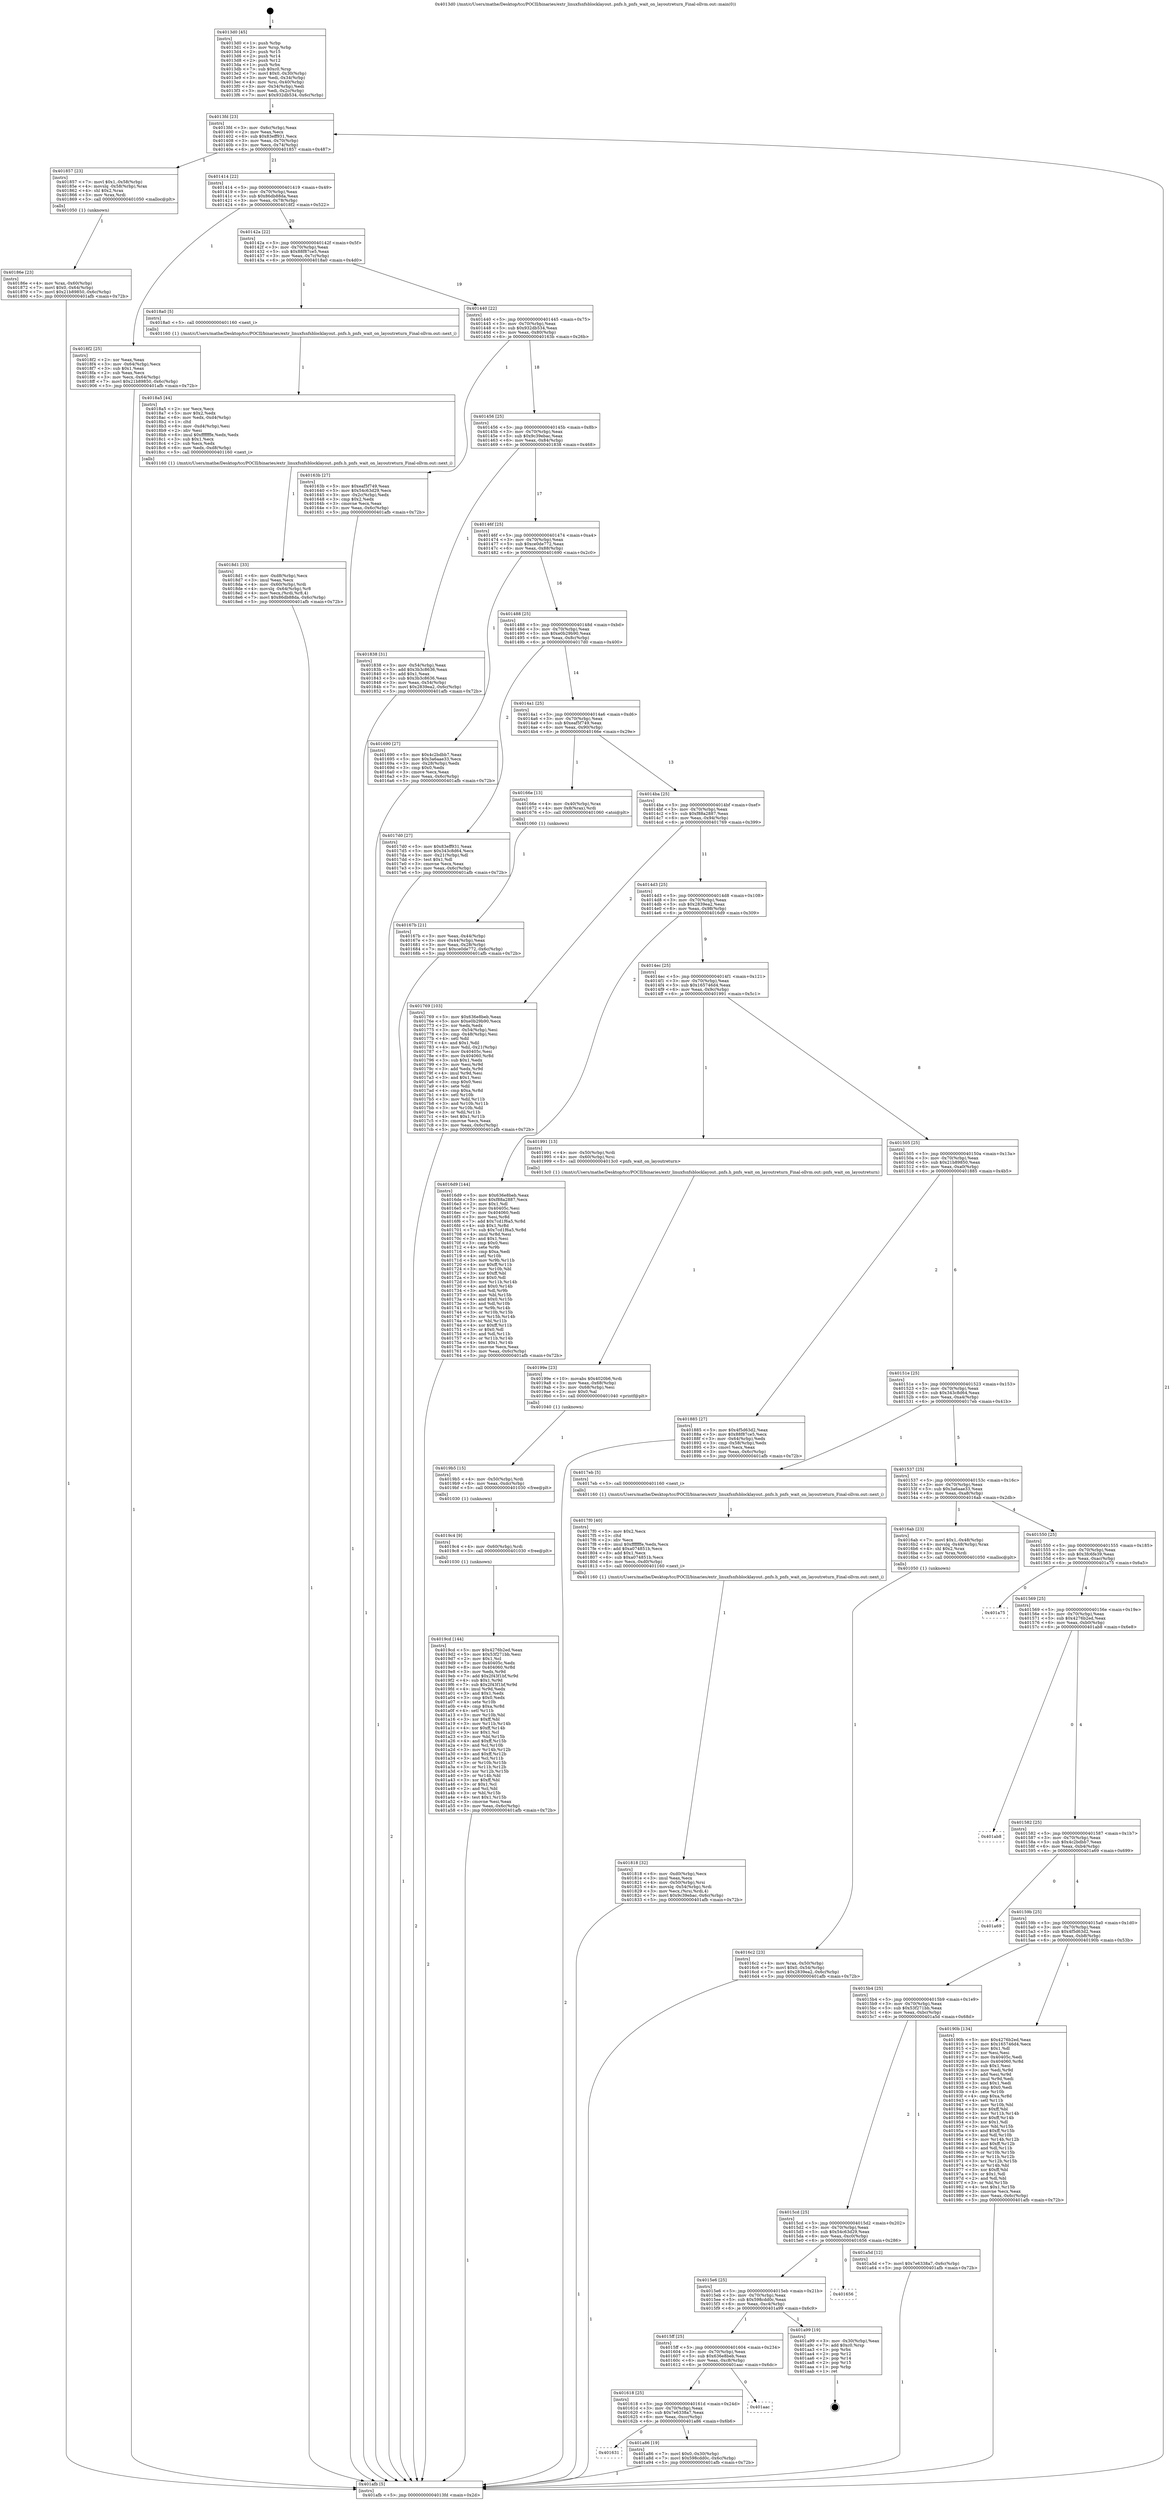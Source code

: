 digraph "0x4013d0" {
  label = "0x4013d0 (/mnt/c/Users/mathe/Desktop/tcc/POCII/binaries/extr_linuxfsnfsblocklayout..pnfs.h_pnfs_wait_on_layoutreturn_Final-ollvm.out::main(0))"
  labelloc = "t"
  node[shape=record]

  Entry [label="",width=0.3,height=0.3,shape=circle,fillcolor=black,style=filled]
  "0x4013fd" [label="{
     0x4013fd [23]\l
     | [instrs]\l
     &nbsp;&nbsp;0x4013fd \<+3\>: mov -0x6c(%rbp),%eax\l
     &nbsp;&nbsp;0x401400 \<+2\>: mov %eax,%ecx\l
     &nbsp;&nbsp;0x401402 \<+6\>: sub $0x83eff931,%ecx\l
     &nbsp;&nbsp;0x401408 \<+3\>: mov %eax,-0x70(%rbp)\l
     &nbsp;&nbsp;0x40140b \<+3\>: mov %ecx,-0x74(%rbp)\l
     &nbsp;&nbsp;0x40140e \<+6\>: je 0000000000401857 \<main+0x487\>\l
  }"]
  "0x401857" [label="{
     0x401857 [23]\l
     | [instrs]\l
     &nbsp;&nbsp;0x401857 \<+7\>: movl $0x1,-0x58(%rbp)\l
     &nbsp;&nbsp;0x40185e \<+4\>: movslq -0x58(%rbp),%rax\l
     &nbsp;&nbsp;0x401862 \<+4\>: shl $0x2,%rax\l
     &nbsp;&nbsp;0x401866 \<+3\>: mov %rax,%rdi\l
     &nbsp;&nbsp;0x401869 \<+5\>: call 0000000000401050 \<malloc@plt\>\l
     | [calls]\l
     &nbsp;&nbsp;0x401050 \{1\} (unknown)\l
  }"]
  "0x401414" [label="{
     0x401414 [22]\l
     | [instrs]\l
     &nbsp;&nbsp;0x401414 \<+5\>: jmp 0000000000401419 \<main+0x49\>\l
     &nbsp;&nbsp;0x401419 \<+3\>: mov -0x70(%rbp),%eax\l
     &nbsp;&nbsp;0x40141c \<+5\>: sub $0x86db88da,%eax\l
     &nbsp;&nbsp;0x401421 \<+3\>: mov %eax,-0x78(%rbp)\l
     &nbsp;&nbsp;0x401424 \<+6\>: je 00000000004018f2 \<main+0x522\>\l
  }"]
  Exit [label="",width=0.3,height=0.3,shape=circle,fillcolor=black,style=filled,peripheries=2]
  "0x4018f2" [label="{
     0x4018f2 [25]\l
     | [instrs]\l
     &nbsp;&nbsp;0x4018f2 \<+2\>: xor %eax,%eax\l
     &nbsp;&nbsp;0x4018f4 \<+3\>: mov -0x64(%rbp),%ecx\l
     &nbsp;&nbsp;0x4018f7 \<+3\>: sub $0x1,%eax\l
     &nbsp;&nbsp;0x4018fa \<+2\>: sub %eax,%ecx\l
     &nbsp;&nbsp;0x4018fc \<+3\>: mov %ecx,-0x64(%rbp)\l
     &nbsp;&nbsp;0x4018ff \<+7\>: movl $0x21b89850,-0x6c(%rbp)\l
     &nbsp;&nbsp;0x401906 \<+5\>: jmp 0000000000401afb \<main+0x72b\>\l
  }"]
  "0x40142a" [label="{
     0x40142a [22]\l
     | [instrs]\l
     &nbsp;&nbsp;0x40142a \<+5\>: jmp 000000000040142f \<main+0x5f\>\l
     &nbsp;&nbsp;0x40142f \<+3\>: mov -0x70(%rbp),%eax\l
     &nbsp;&nbsp;0x401432 \<+5\>: sub $0x88f87ce5,%eax\l
     &nbsp;&nbsp;0x401437 \<+3\>: mov %eax,-0x7c(%rbp)\l
     &nbsp;&nbsp;0x40143a \<+6\>: je 00000000004018a0 \<main+0x4d0\>\l
  }"]
  "0x401631" [label="{
     0x401631\l
  }", style=dashed]
  "0x4018a0" [label="{
     0x4018a0 [5]\l
     | [instrs]\l
     &nbsp;&nbsp;0x4018a0 \<+5\>: call 0000000000401160 \<next_i\>\l
     | [calls]\l
     &nbsp;&nbsp;0x401160 \{1\} (/mnt/c/Users/mathe/Desktop/tcc/POCII/binaries/extr_linuxfsnfsblocklayout..pnfs.h_pnfs_wait_on_layoutreturn_Final-ollvm.out::next_i)\l
  }"]
  "0x401440" [label="{
     0x401440 [22]\l
     | [instrs]\l
     &nbsp;&nbsp;0x401440 \<+5\>: jmp 0000000000401445 \<main+0x75\>\l
     &nbsp;&nbsp;0x401445 \<+3\>: mov -0x70(%rbp),%eax\l
     &nbsp;&nbsp;0x401448 \<+5\>: sub $0x932db534,%eax\l
     &nbsp;&nbsp;0x40144d \<+3\>: mov %eax,-0x80(%rbp)\l
     &nbsp;&nbsp;0x401450 \<+6\>: je 000000000040163b \<main+0x26b\>\l
  }"]
  "0x401a86" [label="{
     0x401a86 [19]\l
     | [instrs]\l
     &nbsp;&nbsp;0x401a86 \<+7\>: movl $0x0,-0x30(%rbp)\l
     &nbsp;&nbsp;0x401a8d \<+7\>: movl $0x598cdd0c,-0x6c(%rbp)\l
     &nbsp;&nbsp;0x401a94 \<+5\>: jmp 0000000000401afb \<main+0x72b\>\l
  }"]
  "0x40163b" [label="{
     0x40163b [27]\l
     | [instrs]\l
     &nbsp;&nbsp;0x40163b \<+5\>: mov $0xeaf5f749,%eax\l
     &nbsp;&nbsp;0x401640 \<+5\>: mov $0x54c63d29,%ecx\l
     &nbsp;&nbsp;0x401645 \<+3\>: mov -0x2c(%rbp),%edx\l
     &nbsp;&nbsp;0x401648 \<+3\>: cmp $0x2,%edx\l
     &nbsp;&nbsp;0x40164b \<+3\>: cmovne %ecx,%eax\l
     &nbsp;&nbsp;0x40164e \<+3\>: mov %eax,-0x6c(%rbp)\l
     &nbsp;&nbsp;0x401651 \<+5\>: jmp 0000000000401afb \<main+0x72b\>\l
  }"]
  "0x401456" [label="{
     0x401456 [25]\l
     | [instrs]\l
     &nbsp;&nbsp;0x401456 \<+5\>: jmp 000000000040145b \<main+0x8b\>\l
     &nbsp;&nbsp;0x40145b \<+3\>: mov -0x70(%rbp),%eax\l
     &nbsp;&nbsp;0x40145e \<+5\>: sub $0x9c39ebac,%eax\l
     &nbsp;&nbsp;0x401463 \<+6\>: mov %eax,-0x84(%rbp)\l
     &nbsp;&nbsp;0x401469 \<+6\>: je 0000000000401838 \<main+0x468\>\l
  }"]
  "0x401afb" [label="{
     0x401afb [5]\l
     | [instrs]\l
     &nbsp;&nbsp;0x401afb \<+5\>: jmp 00000000004013fd \<main+0x2d\>\l
  }"]
  "0x4013d0" [label="{
     0x4013d0 [45]\l
     | [instrs]\l
     &nbsp;&nbsp;0x4013d0 \<+1\>: push %rbp\l
     &nbsp;&nbsp;0x4013d1 \<+3\>: mov %rsp,%rbp\l
     &nbsp;&nbsp;0x4013d4 \<+2\>: push %r15\l
     &nbsp;&nbsp;0x4013d6 \<+2\>: push %r14\l
     &nbsp;&nbsp;0x4013d8 \<+2\>: push %r12\l
     &nbsp;&nbsp;0x4013da \<+1\>: push %rbx\l
     &nbsp;&nbsp;0x4013db \<+7\>: sub $0xc0,%rsp\l
     &nbsp;&nbsp;0x4013e2 \<+7\>: movl $0x0,-0x30(%rbp)\l
     &nbsp;&nbsp;0x4013e9 \<+3\>: mov %edi,-0x34(%rbp)\l
     &nbsp;&nbsp;0x4013ec \<+4\>: mov %rsi,-0x40(%rbp)\l
     &nbsp;&nbsp;0x4013f0 \<+3\>: mov -0x34(%rbp),%edi\l
     &nbsp;&nbsp;0x4013f3 \<+3\>: mov %edi,-0x2c(%rbp)\l
     &nbsp;&nbsp;0x4013f6 \<+7\>: movl $0x932db534,-0x6c(%rbp)\l
  }"]
  "0x401618" [label="{
     0x401618 [25]\l
     | [instrs]\l
     &nbsp;&nbsp;0x401618 \<+5\>: jmp 000000000040161d \<main+0x24d\>\l
     &nbsp;&nbsp;0x40161d \<+3\>: mov -0x70(%rbp),%eax\l
     &nbsp;&nbsp;0x401620 \<+5\>: sub $0x7e6338a7,%eax\l
     &nbsp;&nbsp;0x401625 \<+6\>: mov %eax,-0xcc(%rbp)\l
     &nbsp;&nbsp;0x40162b \<+6\>: je 0000000000401a86 \<main+0x6b6\>\l
  }"]
  "0x401838" [label="{
     0x401838 [31]\l
     | [instrs]\l
     &nbsp;&nbsp;0x401838 \<+3\>: mov -0x54(%rbp),%eax\l
     &nbsp;&nbsp;0x40183b \<+5\>: add $0x3b3c8636,%eax\l
     &nbsp;&nbsp;0x401840 \<+3\>: add $0x1,%eax\l
     &nbsp;&nbsp;0x401843 \<+5\>: sub $0x3b3c8636,%eax\l
     &nbsp;&nbsp;0x401848 \<+3\>: mov %eax,-0x54(%rbp)\l
     &nbsp;&nbsp;0x40184b \<+7\>: movl $0x2839ea2,-0x6c(%rbp)\l
     &nbsp;&nbsp;0x401852 \<+5\>: jmp 0000000000401afb \<main+0x72b\>\l
  }"]
  "0x40146f" [label="{
     0x40146f [25]\l
     | [instrs]\l
     &nbsp;&nbsp;0x40146f \<+5\>: jmp 0000000000401474 \<main+0xa4\>\l
     &nbsp;&nbsp;0x401474 \<+3\>: mov -0x70(%rbp),%eax\l
     &nbsp;&nbsp;0x401477 \<+5\>: sub $0xce0de772,%eax\l
     &nbsp;&nbsp;0x40147c \<+6\>: mov %eax,-0x88(%rbp)\l
     &nbsp;&nbsp;0x401482 \<+6\>: je 0000000000401690 \<main+0x2c0\>\l
  }"]
  "0x401aac" [label="{
     0x401aac\l
  }", style=dashed]
  "0x401690" [label="{
     0x401690 [27]\l
     | [instrs]\l
     &nbsp;&nbsp;0x401690 \<+5\>: mov $0x4c2bdbb7,%eax\l
     &nbsp;&nbsp;0x401695 \<+5\>: mov $0x3a6aae33,%ecx\l
     &nbsp;&nbsp;0x40169a \<+3\>: mov -0x28(%rbp),%edx\l
     &nbsp;&nbsp;0x40169d \<+3\>: cmp $0x0,%edx\l
     &nbsp;&nbsp;0x4016a0 \<+3\>: cmove %ecx,%eax\l
     &nbsp;&nbsp;0x4016a3 \<+3\>: mov %eax,-0x6c(%rbp)\l
     &nbsp;&nbsp;0x4016a6 \<+5\>: jmp 0000000000401afb \<main+0x72b\>\l
  }"]
  "0x401488" [label="{
     0x401488 [25]\l
     | [instrs]\l
     &nbsp;&nbsp;0x401488 \<+5\>: jmp 000000000040148d \<main+0xbd\>\l
     &nbsp;&nbsp;0x40148d \<+3\>: mov -0x70(%rbp),%eax\l
     &nbsp;&nbsp;0x401490 \<+5\>: sub $0xe0b29b90,%eax\l
     &nbsp;&nbsp;0x401495 \<+6\>: mov %eax,-0x8c(%rbp)\l
     &nbsp;&nbsp;0x40149b \<+6\>: je 00000000004017d0 \<main+0x400\>\l
  }"]
  "0x4015ff" [label="{
     0x4015ff [25]\l
     | [instrs]\l
     &nbsp;&nbsp;0x4015ff \<+5\>: jmp 0000000000401604 \<main+0x234\>\l
     &nbsp;&nbsp;0x401604 \<+3\>: mov -0x70(%rbp),%eax\l
     &nbsp;&nbsp;0x401607 \<+5\>: sub $0x636e8beb,%eax\l
     &nbsp;&nbsp;0x40160c \<+6\>: mov %eax,-0xc8(%rbp)\l
     &nbsp;&nbsp;0x401612 \<+6\>: je 0000000000401aac \<main+0x6dc\>\l
  }"]
  "0x4017d0" [label="{
     0x4017d0 [27]\l
     | [instrs]\l
     &nbsp;&nbsp;0x4017d0 \<+5\>: mov $0x83eff931,%eax\l
     &nbsp;&nbsp;0x4017d5 \<+5\>: mov $0x343c8d64,%ecx\l
     &nbsp;&nbsp;0x4017da \<+3\>: mov -0x21(%rbp),%dl\l
     &nbsp;&nbsp;0x4017dd \<+3\>: test $0x1,%dl\l
     &nbsp;&nbsp;0x4017e0 \<+3\>: cmovne %ecx,%eax\l
     &nbsp;&nbsp;0x4017e3 \<+3\>: mov %eax,-0x6c(%rbp)\l
     &nbsp;&nbsp;0x4017e6 \<+5\>: jmp 0000000000401afb \<main+0x72b\>\l
  }"]
  "0x4014a1" [label="{
     0x4014a1 [25]\l
     | [instrs]\l
     &nbsp;&nbsp;0x4014a1 \<+5\>: jmp 00000000004014a6 \<main+0xd6\>\l
     &nbsp;&nbsp;0x4014a6 \<+3\>: mov -0x70(%rbp),%eax\l
     &nbsp;&nbsp;0x4014a9 \<+5\>: sub $0xeaf5f749,%eax\l
     &nbsp;&nbsp;0x4014ae \<+6\>: mov %eax,-0x90(%rbp)\l
     &nbsp;&nbsp;0x4014b4 \<+6\>: je 000000000040166e \<main+0x29e\>\l
  }"]
  "0x401a99" [label="{
     0x401a99 [19]\l
     | [instrs]\l
     &nbsp;&nbsp;0x401a99 \<+3\>: mov -0x30(%rbp),%eax\l
     &nbsp;&nbsp;0x401a9c \<+7\>: add $0xc0,%rsp\l
     &nbsp;&nbsp;0x401aa3 \<+1\>: pop %rbx\l
     &nbsp;&nbsp;0x401aa4 \<+2\>: pop %r12\l
     &nbsp;&nbsp;0x401aa6 \<+2\>: pop %r14\l
     &nbsp;&nbsp;0x401aa8 \<+2\>: pop %r15\l
     &nbsp;&nbsp;0x401aaa \<+1\>: pop %rbp\l
     &nbsp;&nbsp;0x401aab \<+1\>: ret\l
  }"]
  "0x40166e" [label="{
     0x40166e [13]\l
     | [instrs]\l
     &nbsp;&nbsp;0x40166e \<+4\>: mov -0x40(%rbp),%rax\l
     &nbsp;&nbsp;0x401672 \<+4\>: mov 0x8(%rax),%rdi\l
     &nbsp;&nbsp;0x401676 \<+5\>: call 0000000000401060 \<atoi@plt\>\l
     | [calls]\l
     &nbsp;&nbsp;0x401060 \{1\} (unknown)\l
  }"]
  "0x4014ba" [label="{
     0x4014ba [25]\l
     | [instrs]\l
     &nbsp;&nbsp;0x4014ba \<+5\>: jmp 00000000004014bf \<main+0xef\>\l
     &nbsp;&nbsp;0x4014bf \<+3\>: mov -0x70(%rbp),%eax\l
     &nbsp;&nbsp;0x4014c2 \<+5\>: sub $0xf88a2887,%eax\l
     &nbsp;&nbsp;0x4014c7 \<+6\>: mov %eax,-0x94(%rbp)\l
     &nbsp;&nbsp;0x4014cd \<+6\>: je 0000000000401769 \<main+0x399\>\l
  }"]
  "0x40167b" [label="{
     0x40167b [21]\l
     | [instrs]\l
     &nbsp;&nbsp;0x40167b \<+3\>: mov %eax,-0x44(%rbp)\l
     &nbsp;&nbsp;0x40167e \<+3\>: mov -0x44(%rbp),%eax\l
     &nbsp;&nbsp;0x401681 \<+3\>: mov %eax,-0x28(%rbp)\l
     &nbsp;&nbsp;0x401684 \<+7\>: movl $0xce0de772,-0x6c(%rbp)\l
     &nbsp;&nbsp;0x40168b \<+5\>: jmp 0000000000401afb \<main+0x72b\>\l
  }"]
  "0x4015e6" [label="{
     0x4015e6 [25]\l
     | [instrs]\l
     &nbsp;&nbsp;0x4015e6 \<+5\>: jmp 00000000004015eb \<main+0x21b\>\l
     &nbsp;&nbsp;0x4015eb \<+3\>: mov -0x70(%rbp),%eax\l
     &nbsp;&nbsp;0x4015ee \<+5\>: sub $0x598cdd0c,%eax\l
     &nbsp;&nbsp;0x4015f3 \<+6\>: mov %eax,-0xc4(%rbp)\l
     &nbsp;&nbsp;0x4015f9 \<+6\>: je 0000000000401a99 \<main+0x6c9\>\l
  }"]
  "0x401769" [label="{
     0x401769 [103]\l
     | [instrs]\l
     &nbsp;&nbsp;0x401769 \<+5\>: mov $0x636e8beb,%eax\l
     &nbsp;&nbsp;0x40176e \<+5\>: mov $0xe0b29b90,%ecx\l
     &nbsp;&nbsp;0x401773 \<+2\>: xor %edx,%edx\l
     &nbsp;&nbsp;0x401775 \<+3\>: mov -0x54(%rbp),%esi\l
     &nbsp;&nbsp;0x401778 \<+3\>: cmp -0x48(%rbp),%esi\l
     &nbsp;&nbsp;0x40177b \<+4\>: setl %dil\l
     &nbsp;&nbsp;0x40177f \<+4\>: and $0x1,%dil\l
     &nbsp;&nbsp;0x401783 \<+4\>: mov %dil,-0x21(%rbp)\l
     &nbsp;&nbsp;0x401787 \<+7\>: mov 0x40405c,%esi\l
     &nbsp;&nbsp;0x40178e \<+8\>: mov 0x404060,%r8d\l
     &nbsp;&nbsp;0x401796 \<+3\>: sub $0x1,%edx\l
     &nbsp;&nbsp;0x401799 \<+3\>: mov %esi,%r9d\l
     &nbsp;&nbsp;0x40179c \<+3\>: add %edx,%r9d\l
     &nbsp;&nbsp;0x40179f \<+4\>: imul %r9d,%esi\l
     &nbsp;&nbsp;0x4017a3 \<+3\>: and $0x1,%esi\l
     &nbsp;&nbsp;0x4017a6 \<+3\>: cmp $0x0,%esi\l
     &nbsp;&nbsp;0x4017a9 \<+4\>: sete %dil\l
     &nbsp;&nbsp;0x4017ad \<+4\>: cmp $0xa,%r8d\l
     &nbsp;&nbsp;0x4017b1 \<+4\>: setl %r10b\l
     &nbsp;&nbsp;0x4017b5 \<+3\>: mov %dil,%r11b\l
     &nbsp;&nbsp;0x4017b8 \<+3\>: and %r10b,%r11b\l
     &nbsp;&nbsp;0x4017bb \<+3\>: xor %r10b,%dil\l
     &nbsp;&nbsp;0x4017be \<+3\>: or %dil,%r11b\l
     &nbsp;&nbsp;0x4017c1 \<+4\>: test $0x1,%r11b\l
     &nbsp;&nbsp;0x4017c5 \<+3\>: cmovne %ecx,%eax\l
     &nbsp;&nbsp;0x4017c8 \<+3\>: mov %eax,-0x6c(%rbp)\l
     &nbsp;&nbsp;0x4017cb \<+5\>: jmp 0000000000401afb \<main+0x72b\>\l
  }"]
  "0x4014d3" [label="{
     0x4014d3 [25]\l
     | [instrs]\l
     &nbsp;&nbsp;0x4014d3 \<+5\>: jmp 00000000004014d8 \<main+0x108\>\l
     &nbsp;&nbsp;0x4014d8 \<+3\>: mov -0x70(%rbp),%eax\l
     &nbsp;&nbsp;0x4014db \<+5\>: sub $0x2839ea2,%eax\l
     &nbsp;&nbsp;0x4014e0 \<+6\>: mov %eax,-0x98(%rbp)\l
     &nbsp;&nbsp;0x4014e6 \<+6\>: je 00000000004016d9 \<main+0x309\>\l
  }"]
  "0x401656" [label="{
     0x401656\l
  }", style=dashed]
  "0x4016d9" [label="{
     0x4016d9 [144]\l
     | [instrs]\l
     &nbsp;&nbsp;0x4016d9 \<+5\>: mov $0x636e8beb,%eax\l
     &nbsp;&nbsp;0x4016de \<+5\>: mov $0xf88a2887,%ecx\l
     &nbsp;&nbsp;0x4016e3 \<+2\>: mov $0x1,%dl\l
     &nbsp;&nbsp;0x4016e5 \<+7\>: mov 0x40405c,%esi\l
     &nbsp;&nbsp;0x4016ec \<+7\>: mov 0x404060,%edi\l
     &nbsp;&nbsp;0x4016f3 \<+3\>: mov %esi,%r8d\l
     &nbsp;&nbsp;0x4016f6 \<+7\>: add $0x7cd1f6a5,%r8d\l
     &nbsp;&nbsp;0x4016fd \<+4\>: sub $0x1,%r8d\l
     &nbsp;&nbsp;0x401701 \<+7\>: sub $0x7cd1f6a5,%r8d\l
     &nbsp;&nbsp;0x401708 \<+4\>: imul %r8d,%esi\l
     &nbsp;&nbsp;0x40170c \<+3\>: and $0x1,%esi\l
     &nbsp;&nbsp;0x40170f \<+3\>: cmp $0x0,%esi\l
     &nbsp;&nbsp;0x401712 \<+4\>: sete %r9b\l
     &nbsp;&nbsp;0x401716 \<+3\>: cmp $0xa,%edi\l
     &nbsp;&nbsp;0x401719 \<+4\>: setl %r10b\l
     &nbsp;&nbsp;0x40171d \<+3\>: mov %r9b,%r11b\l
     &nbsp;&nbsp;0x401720 \<+4\>: xor $0xff,%r11b\l
     &nbsp;&nbsp;0x401724 \<+3\>: mov %r10b,%bl\l
     &nbsp;&nbsp;0x401727 \<+3\>: xor $0xff,%bl\l
     &nbsp;&nbsp;0x40172a \<+3\>: xor $0x0,%dl\l
     &nbsp;&nbsp;0x40172d \<+3\>: mov %r11b,%r14b\l
     &nbsp;&nbsp;0x401730 \<+4\>: and $0x0,%r14b\l
     &nbsp;&nbsp;0x401734 \<+3\>: and %dl,%r9b\l
     &nbsp;&nbsp;0x401737 \<+3\>: mov %bl,%r15b\l
     &nbsp;&nbsp;0x40173a \<+4\>: and $0x0,%r15b\l
     &nbsp;&nbsp;0x40173e \<+3\>: and %dl,%r10b\l
     &nbsp;&nbsp;0x401741 \<+3\>: or %r9b,%r14b\l
     &nbsp;&nbsp;0x401744 \<+3\>: or %r10b,%r15b\l
     &nbsp;&nbsp;0x401747 \<+3\>: xor %r15b,%r14b\l
     &nbsp;&nbsp;0x40174a \<+3\>: or %bl,%r11b\l
     &nbsp;&nbsp;0x40174d \<+4\>: xor $0xff,%r11b\l
     &nbsp;&nbsp;0x401751 \<+3\>: or $0x0,%dl\l
     &nbsp;&nbsp;0x401754 \<+3\>: and %dl,%r11b\l
     &nbsp;&nbsp;0x401757 \<+3\>: or %r11b,%r14b\l
     &nbsp;&nbsp;0x40175a \<+4\>: test $0x1,%r14b\l
     &nbsp;&nbsp;0x40175e \<+3\>: cmovne %ecx,%eax\l
     &nbsp;&nbsp;0x401761 \<+3\>: mov %eax,-0x6c(%rbp)\l
     &nbsp;&nbsp;0x401764 \<+5\>: jmp 0000000000401afb \<main+0x72b\>\l
  }"]
  "0x4014ec" [label="{
     0x4014ec [25]\l
     | [instrs]\l
     &nbsp;&nbsp;0x4014ec \<+5\>: jmp 00000000004014f1 \<main+0x121\>\l
     &nbsp;&nbsp;0x4014f1 \<+3\>: mov -0x70(%rbp),%eax\l
     &nbsp;&nbsp;0x4014f4 \<+5\>: sub $0x165746d4,%eax\l
     &nbsp;&nbsp;0x4014f9 \<+6\>: mov %eax,-0x9c(%rbp)\l
     &nbsp;&nbsp;0x4014ff \<+6\>: je 0000000000401991 \<main+0x5c1\>\l
  }"]
  "0x4015cd" [label="{
     0x4015cd [25]\l
     | [instrs]\l
     &nbsp;&nbsp;0x4015cd \<+5\>: jmp 00000000004015d2 \<main+0x202\>\l
     &nbsp;&nbsp;0x4015d2 \<+3\>: mov -0x70(%rbp),%eax\l
     &nbsp;&nbsp;0x4015d5 \<+5\>: sub $0x54c63d29,%eax\l
     &nbsp;&nbsp;0x4015da \<+6\>: mov %eax,-0xc0(%rbp)\l
     &nbsp;&nbsp;0x4015e0 \<+6\>: je 0000000000401656 \<main+0x286\>\l
  }"]
  "0x401991" [label="{
     0x401991 [13]\l
     | [instrs]\l
     &nbsp;&nbsp;0x401991 \<+4\>: mov -0x50(%rbp),%rdi\l
     &nbsp;&nbsp;0x401995 \<+4\>: mov -0x60(%rbp),%rsi\l
     &nbsp;&nbsp;0x401999 \<+5\>: call 00000000004013c0 \<pnfs_wait_on_layoutreturn\>\l
     | [calls]\l
     &nbsp;&nbsp;0x4013c0 \{1\} (/mnt/c/Users/mathe/Desktop/tcc/POCII/binaries/extr_linuxfsnfsblocklayout..pnfs.h_pnfs_wait_on_layoutreturn_Final-ollvm.out::pnfs_wait_on_layoutreturn)\l
  }"]
  "0x401505" [label="{
     0x401505 [25]\l
     | [instrs]\l
     &nbsp;&nbsp;0x401505 \<+5\>: jmp 000000000040150a \<main+0x13a\>\l
     &nbsp;&nbsp;0x40150a \<+3\>: mov -0x70(%rbp),%eax\l
     &nbsp;&nbsp;0x40150d \<+5\>: sub $0x21b89850,%eax\l
     &nbsp;&nbsp;0x401512 \<+6\>: mov %eax,-0xa0(%rbp)\l
     &nbsp;&nbsp;0x401518 \<+6\>: je 0000000000401885 \<main+0x4b5\>\l
  }"]
  "0x401a5d" [label="{
     0x401a5d [12]\l
     | [instrs]\l
     &nbsp;&nbsp;0x401a5d \<+7\>: movl $0x7e6338a7,-0x6c(%rbp)\l
     &nbsp;&nbsp;0x401a64 \<+5\>: jmp 0000000000401afb \<main+0x72b\>\l
  }"]
  "0x401885" [label="{
     0x401885 [27]\l
     | [instrs]\l
     &nbsp;&nbsp;0x401885 \<+5\>: mov $0x4f5d63d2,%eax\l
     &nbsp;&nbsp;0x40188a \<+5\>: mov $0x88f87ce5,%ecx\l
     &nbsp;&nbsp;0x40188f \<+3\>: mov -0x64(%rbp),%edx\l
     &nbsp;&nbsp;0x401892 \<+3\>: cmp -0x58(%rbp),%edx\l
     &nbsp;&nbsp;0x401895 \<+3\>: cmovl %ecx,%eax\l
     &nbsp;&nbsp;0x401898 \<+3\>: mov %eax,-0x6c(%rbp)\l
     &nbsp;&nbsp;0x40189b \<+5\>: jmp 0000000000401afb \<main+0x72b\>\l
  }"]
  "0x40151e" [label="{
     0x40151e [25]\l
     | [instrs]\l
     &nbsp;&nbsp;0x40151e \<+5\>: jmp 0000000000401523 \<main+0x153\>\l
     &nbsp;&nbsp;0x401523 \<+3\>: mov -0x70(%rbp),%eax\l
     &nbsp;&nbsp;0x401526 \<+5\>: sub $0x343c8d64,%eax\l
     &nbsp;&nbsp;0x40152b \<+6\>: mov %eax,-0xa4(%rbp)\l
     &nbsp;&nbsp;0x401531 \<+6\>: je 00000000004017eb \<main+0x41b\>\l
  }"]
  "0x4019cd" [label="{
     0x4019cd [144]\l
     | [instrs]\l
     &nbsp;&nbsp;0x4019cd \<+5\>: mov $0x4276b2ed,%eax\l
     &nbsp;&nbsp;0x4019d2 \<+5\>: mov $0x53f271bb,%esi\l
     &nbsp;&nbsp;0x4019d7 \<+2\>: mov $0x1,%cl\l
     &nbsp;&nbsp;0x4019d9 \<+7\>: mov 0x40405c,%edx\l
     &nbsp;&nbsp;0x4019e0 \<+8\>: mov 0x404060,%r8d\l
     &nbsp;&nbsp;0x4019e8 \<+3\>: mov %edx,%r9d\l
     &nbsp;&nbsp;0x4019eb \<+7\>: add $0x2f43f1bf,%r9d\l
     &nbsp;&nbsp;0x4019f2 \<+4\>: sub $0x1,%r9d\l
     &nbsp;&nbsp;0x4019f6 \<+7\>: sub $0x2f43f1bf,%r9d\l
     &nbsp;&nbsp;0x4019fd \<+4\>: imul %r9d,%edx\l
     &nbsp;&nbsp;0x401a01 \<+3\>: and $0x1,%edx\l
     &nbsp;&nbsp;0x401a04 \<+3\>: cmp $0x0,%edx\l
     &nbsp;&nbsp;0x401a07 \<+4\>: sete %r10b\l
     &nbsp;&nbsp;0x401a0b \<+4\>: cmp $0xa,%r8d\l
     &nbsp;&nbsp;0x401a0f \<+4\>: setl %r11b\l
     &nbsp;&nbsp;0x401a13 \<+3\>: mov %r10b,%bl\l
     &nbsp;&nbsp;0x401a16 \<+3\>: xor $0xff,%bl\l
     &nbsp;&nbsp;0x401a19 \<+3\>: mov %r11b,%r14b\l
     &nbsp;&nbsp;0x401a1c \<+4\>: xor $0xff,%r14b\l
     &nbsp;&nbsp;0x401a20 \<+3\>: xor $0x1,%cl\l
     &nbsp;&nbsp;0x401a23 \<+3\>: mov %bl,%r15b\l
     &nbsp;&nbsp;0x401a26 \<+4\>: and $0xff,%r15b\l
     &nbsp;&nbsp;0x401a2a \<+3\>: and %cl,%r10b\l
     &nbsp;&nbsp;0x401a2d \<+3\>: mov %r14b,%r12b\l
     &nbsp;&nbsp;0x401a30 \<+4\>: and $0xff,%r12b\l
     &nbsp;&nbsp;0x401a34 \<+3\>: and %cl,%r11b\l
     &nbsp;&nbsp;0x401a37 \<+3\>: or %r10b,%r15b\l
     &nbsp;&nbsp;0x401a3a \<+3\>: or %r11b,%r12b\l
     &nbsp;&nbsp;0x401a3d \<+3\>: xor %r12b,%r15b\l
     &nbsp;&nbsp;0x401a40 \<+3\>: or %r14b,%bl\l
     &nbsp;&nbsp;0x401a43 \<+3\>: xor $0xff,%bl\l
     &nbsp;&nbsp;0x401a46 \<+3\>: or $0x1,%cl\l
     &nbsp;&nbsp;0x401a49 \<+2\>: and %cl,%bl\l
     &nbsp;&nbsp;0x401a4b \<+3\>: or %bl,%r15b\l
     &nbsp;&nbsp;0x401a4e \<+4\>: test $0x1,%r15b\l
     &nbsp;&nbsp;0x401a52 \<+3\>: cmovne %esi,%eax\l
     &nbsp;&nbsp;0x401a55 \<+3\>: mov %eax,-0x6c(%rbp)\l
     &nbsp;&nbsp;0x401a58 \<+5\>: jmp 0000000000401afb \<main+0x72b\>\l
  }"]
  "0x4017eb" [label="{
     0x4017eb [5]\l
     | [instrs]\l
     &nbsp;&nbsp;0x4017eb \<+5\>: call 0000000000401160 \<next_i\>\l
     | [calls]\l
     &nbsp;&nbsp;0x401160 \{1\} (/mnt/c/Users/mathe/Desktop/tcc/POCII/binaries/extr_linuxfsnfsblocklayout..pnfs.h_pnfs_wait_on_layoutreturn_Final-ollvm.out::next_i)\l
  }"]
  "0x401537" [label="{
     0x401537 [25]\l
     | [instrs]\l
     &nbsp;&nbsp;0x401537 \<+5\>: jmp 000000000040153c \<main+0x16c\>\l
     &nbsp;&nbsp;0x40153c \<+3\>: mov -0x70(%rbp),%eax\l
     &nbsp;&nbsp;0x40153f \<+5\>: sub $0x3a6aae33,%eax\l
     &nbsp;&nbsp;0x401544 \<+6\>: mov %eax,-0xa8(%rbp)\l
     &nbsp;&nbsp;0x40154a \<+6\>: je 00000000004016ab \<main+0x2db\>\l
  }"]
  "0x4019c4" [label="{
     0x4019c4 [9]\l
     | [instrs]\l
     &nbsp;&nbsp;0x4019c4 \<+4\>: mov -0x60(%rbp),%rdi\l
     &nbsp;&nbsp;0x4019c8 \<+5\>: call 0000000000401030 \<free@plt\>\l
     | [calls]\l
     &nbsp;&nbsp;0x401030 \{1\} (unknown)\l
  }"]
  "0x4016ab" [label="{
     0x4016ab [23]\l
     | [instrs]\l
     &nbsp;&nbsp;0x4016ab \<+7\>: movl $0x1,-0x48(%rbp)\l
     &nbsp;&nbsp;0x4016b2 \<+4\>: movslq -0x48(%rbp),%rax\l
     &nbsp;&nbsp;0x4016b6 \<+4\>: shl $0x2,%rax\l
     &nbsp;&nbsp;0x4016ba \<+3\>: mov %rax,%rdi\l
     &nbsp;&nbsp;0x4016bd \<+5\>: call 0000000000401050 \<malloc@plt\>\l
     | [calls]\l
     &nbsp;&nbsp;0x401050 \{1\} (unknown)\l
  }"]
  "0x401550" [label="{
     0x401550 [25]\l
     | [instrs]\l
     &nbsp;&nbsp;0x401550 \<+5\>: jmp 0000000000401555 \<main+0x185\>\l
     &nbsp;&nbsp;0x401555 \<+3\>: mov -0x70(%rbp),%eax\l
     &nbsp;&nbsp;0x401558 \<+5\>: sub $0x3fc6fe39,%eax\l
     &nbsp;&nbsp;0x40155d \<+6\>: mov %eax,-0xac(%rbp)\l
     &nbsp;&nbsp;0x401563 \<+6\>: je 0000000000401a75 \<main+0x6a5\>\l
  }"]
  "0x4016c2" [label="{
     0x4016c2 [23]\l
     | [instrs]\l
     &nbsp;&nbsp;0x4016c2 \<+4\>: mov %rax,-0x50(%rbp)\l
     &nbsp;&nbsp;0x4016c6 \<+7\>: movl $0x0,-0x54(%rbp)\l
     &nbsp;&nbsp;0x4016cd \<+7\>: movl $0x2839ea2,-0x6c(%rbp)\l
     &nbsp;&nbsp;0x4016d4 \<+5\>: jmp 0000000000401afb \<main+0x72b\>\l
  }"]
  "0x4017f0" [label="{
     0x4017f0 [40]\l
     | [instrs]\l
     &nbsp;&nbsp;0x4017f0 \<+5\>: mov $0x2,%ecx\l
     &nbsp;&nbsp;0x4017f5 \<+1\>: cltd\l
     &nbsp;&nbsp;0x4017f6 \<+2\>: idiv %ecx\l
     &nbsp;&nbsp;0x4017f8 \<+6\>: imul $0xfffffffe,%edx,%ecx\l
     &nbsp;&nbsp;0x4017fe \<+6\>: add $0xa074851b,%ecx\l
     &nbsp;&nbsp;0x401804 \<+3\>: add $0x1,%ecx\l
     &nbsp;&nbsp;0x401807 \<+6\>: sub $0xa074851b,%ecx\l
     &nbsp;&nbsp;0x40180d \<+6\>: mov %ecx,-0xd0(%rbp)\l
     &nbsp;&nbsp;0x401813 \<+5\>: call 0000000000401160 \<next_i\>\l
     | [calls]\l
     &nbsp;&nbsp;0x401160 \{1\} (/mnt/c/Users/mathe/Desktop/tcc/POCII/binaries/extr_linuxfsnfsblocklayout..pnfs.h_pnfs_wait_on_layoutreturn_Final-ollvm.out::next_i)\l
  }"]
  "0x401818" [label="{
     0x401818 [32]\l
     | [instrs]\l
     &nbsp;&nbsp;0x401818 \<+6\>: mov -0xd0(%rbp),%ecx\l
     &nbsp;&nbsp;0x40181e \<+3\>: imul %eax,%ecx\l
     &nbsp;&nbsp;0x401821 \<+4\>: mov -0x50(%rbp),%rsi\l
     &nbsp;&nbsp;0x401825 \<+4\>: movslq -0x54(%rbp),%rdi\l
     &nbsp;&nbsp;0x401829 \<+3\>: mov %ecx,(%rsi,%rdi,4)\l
     &nbsp;&nbsp;0x40182c \<+7\>: movl $0x9c39ebac,-0x6c(%rbp)\l
     &nbsp;&nbsp;0x401833 \<+5\>: jmp 0000000000401afb \<main+0x72b\>\l
  }"]
  "0x40186e" [label="{
     0x40186e [23]\l
     | [instrs]\l
     &nbsp;&nbsp;0x40186e \<+4\>: mov %rax,-0x60(%rbp)\l
     &nbsp;&nbsp;0x401872 \<+7\>: movl $0x0,-0x64(%rbp)\l
     &nbsp;&nbsp;0x401879 \<+7\>: movl $0x21b89850,-0x6c(%rbp)\l
     &nbsp;&nbsp;0x401880 \<+5\>: jmp 0000000000401afb \<main+0x72b\>\l
  }"]
  "0x4018a5" [label="{
     0x4018a5 [44]\l
     | [instrs]\l
     &nbsp;&nbsp;0x4018a5 \<+2\>: xor %ecx,%ecx\l
     &nbsp;&nbsp;0x4018a7 \<+5\>: mov $0x2,%edx\l
     &nbsp;&nbsp;0x4018ac \<+6\>: mov %edx,-0xd4(%rbp)\l
     &nbsp;&nbsp;0x4018b2 \<+1\>: cltd\l
     &nbsp;&nbsp;0x4018b3 \<+6\>: mov -0xd4(%rbp),%esi\l
     &nbsp;&nbsp;0x4018b9 \<+2\>: idiv %esi\l
     &nbsp;&nbsp;0x4018bb \<+6\>: imul $0xfffffffe,%edx,%edx\l
     &nbsp;&nbsp;0x4018c1 \<+3\>: sub $0x1,%ecx\l
     &nbsp;&nbsp;0x4018c4 \<+2\>: sub %ecx,%edx\l
     &nbsp;&nbsp;0x4018c6 \<+6\>: mov %edx,-0xd8(%rbp)\l
     &nbsp;&nbsp;0x4018cc \<+5\>: call 0000000000401160 \<next_i\>\l
     | [calls]\l
     &nbsp;&nbsp;0x401160 \{1\} (/mnt/c/Users/mathe/Desktop/tcc/POCII/binaries/extr_linuxfsnfsblocklayout..pnfs.h_pnfs_wait_on_layoutreturn_Final-ollvm.out::next_i)\l
  }"]
  "0x4018d1" [label="{
     0x4018d1 [33]\l
     | [instrs]\l
     &nbsp;&nbsp;0x4018d1 \<+6\>: mov -0xd8(%rbp),%ecx\l
     &nbsp;&nbsp;0x4018d7 \<+3\>: imul %eax,%ecx\l
     &nbsp;&nbsp;0x4018da \<+4\>: mov -0x60(%rbp),%rdi\l
     &nbsp;&nbsp;0x4018de \<+4\>: movslq -0x64(%rbp),%r8\l
     &nbsp;&nbsp;0x4018e2 \<+4\>: mov %ecx,(%rdi,%r8,4)\l
     &nbsp;&nbsp;0x4018e6 \<+7\>: movl $0x86db88da,-0x6c(%rbp)\l
     &nbsp;&nbsp;0x4018ed \<+5\>: jmp 0000000000401afb \<main+0x72b\>\l
  }"]
  "0x4019b5" [label="{
     0x4019b5 [15]\l
     | [instrs]\l
     &nbsp;&nbsp;0x4019b5 \<+4\>: mov -0x50(%rbp),%rdi\l
     &nbsp;&nbsp;0x4019b9 \<+6\>: mov %eax,-0xdc(%rbp)\l
     &nbsp;&nbsp;0x4019bf \<+5\>: call 0000000000401030 \<free@plt\>\l
     | [calls]\l
     &nbsp;&nbsp;0x401030 \{1\} (unknown)\l
  }"]
  "0x401a75" [label="{
     0x401a75\l
  }", style=dashed]
  "0x401569" [label="{
     0x401569 [25]\l
     | [instrs]\l
     &nbsp;&nbsp;0x401569 \<+5\>: jmp 000000000040156e \<main+0x19e\>\l
     &nbsp;&nbsp;0x40156e \<+3\>: mov -0x70(%rbp),%eax\l
     &nbsp;&nbsp;0x401571 \<+5\>: sub $0x4276b2ed,%eax\l
     &nbsp;&nbsp;0x401576 \<+6\>: mov %eax,-0xb0(%rbp)\l
     &nbsp;&nbsp;0x40157c \<+6\>: je 0000000000401ab8 \<main+0x6e8\>\l
  }"]
  "0x40199e" [label="{
     0x40199e [23]\l
     | [instrs]\l
     &nbsp;&nbsp;0x40199e \<+10\>: movabs $0x4020b6,%rdi\l
     &nbsp;&nbsp;0x4019a8 \<+3\>: mov %eax,-0x68(%rbp)\l
     &nbsp;&nbsp;0x4019ab \<+3\>: mov -0x68(%rbp),%esi\l
     &nbsp;&nbsp;0x4019ae \<+2\>: mov $0x0,%al\l
     &nbsp;&nbsp;0x4019b0 \<+5\>: call 0000000000401040 \<printf@plt\>\l
     | [calls]\l
     &nbsp;&nbsp;0x401040 \{1\} (unknown)\l
  }"]
  "0x401ab8" [label="{
     0x401ab8\l
  }", style=dashed]
  "0x401582" [label="{
     0x401582 [25]\l
     | [instrs]\l
     &nbsp;&nbsp;0x401582 \<+5\>: jmp 0000000000401587 \<main+0x1b7\>\l
     &nbsp;&nbsp;0x401587 \<+3\>: mov -0x70(%rbp),%eax\l
     &nbsp;&nbsp;0x40158a \<+5\>: sub $0x4c2bdbb7,%eax\l
     &nbsp;&nbsp;0x40158f \<+6\>: mov %eax,-0xb4(%rbp)\l
     &nbsp;&nbsp;0x401595 \<+6\>: je 0000000000401a69 \<main+0x699\>\l
  }"]
  "0x4015b4" [label="{
     0x4015b4 [25]\l
     | [instrs]\l
     &nbsp;&nbsp;0x4015b4 \<+5\>: jmp 00000000004015b9 \<main+0x1e9\>\l
     &nbsp;&nbsp;0x4015b9 \<+3\>: mov -0x70(%rbp),%eax\l
     &nbsp;&nbsp;0x4015bc \<+5\>: sub $0x53f271bb,%eax\l
     &nbsp;&nbsp;0x4015c1 \<+6\>: mov %eax,-0xbc(%rbp)\l
     &nbsp;&nbsp;0x4015c7 \<+6\>: je 0000000000401a5d \<main+0x68d\>\l
  }"]
  "0x401a69" [label="{
     0x401a69\l
  }", style=dashed]
  "0x40159b" [label="{
     0x40159b [25]\l
     | [instrs]\l
     &nbsp;&nbsp;0x40159b \<+5\>: jmp 00000000004015a0 \<main+0x1d0\>\l
     &nbsp;&nbsp;0x4015a0 \<+3\>: mov -0x70(%rbp),%eax\l
     &nbsp;&nbsp;0x4015a3 \<+5\>: sub $0x4f5d63d2,%eax\l
     &nbsp;&nbsp;0x4015a8 \<+6\>: mov %eax,-0xb8(%rbp)\l
     &nbsp;&nbsp;0x4015ae \<+6\>: je 000000000040190b \<main+0x53b\>\l
  }"]
  "0x40190b" [label="{
     0x40190b [134]\l
     | [instrs]\l
     &nbsp;&nbsp;0x40190b \<+5\>: mov $0x4276b2ed,%eax\l
     &nbsp;&nbsp;0x401910 \<+5\>: mov $0x165746d4,%ecx\l
     &nbsp;&nbsp;0x401915 \<+2\>: mov $0x1,%dl\l
     &nbsp;&nbsp;0x401917 \<+2\>: xor %esi,%esi\l
     &nbsp;&nbsp;0x401919 \<+7\>: mov 0x40405c,%edi\l
     &nbsp;&nbsp;0x401920 \<+8\>: mov 0x404060,%r8d\l
     &nbsp;&nbsp;0x401928 \<+3\>: sub $0x1,%esi\l
     &nbsp;&nbsp;0x40192b \<+3\>: mov %edi,%r9d\l
     &nbsp;&nbsp;0x40192e \<+3\>: add %esi,%r9d\l
     &nbsp;&nbsp;0x401931 \<+4\>: imul %r9d,%edi\l
     &nbsp;&nbsp;0x401935 \<+3\>: and $0x1,%edi\l
     &nbsp;&nbsp;0x401938 \<+3\>: cmp $0x0,%edi\l
     &nbsp;&nbsp;0x40193b \<+4\>: sete %r10b\l
     &nbsp;&nbsp;0x40193f \<+4\>: cmp $0xa,%r8d\l
     &nbsp;&nbsp;0x401943 \<+4\>: setl %r11b\l
     &nbsp;&nbsp;0x401947 \<+3\>: mov %r10b,%bl\l
     &nbsp;&nbsp;0x40194a \<+3\>: xor $0xff,%bl\l
     &nbsp;&nbsp;0x40194d \<+3\>: mov %r11b,%r14b\l
     &nbsp;&nbsp;0x401950 \<+4\>: xor $0xff,%r14b\l
     &nbsp;&nbsp;0x401954 \<+3\>: xor $0x1,%dl\l
     &nbsp;&nbsp;0x401957 \<+3\>: mov %bl,%r15b\l
     &nbsp;&nbsp;0x40195a \<+4\>: and $0xff,%r15b\l
     &nbsp;&nbsp;0x40195e \<+3\>: and %dl,%r10b\l
     &nbsp;&nbsp;0x401961 \<+3\>: mov %r14b,%r12b\l
     &nbsp;&nbsp;0x401964 \<+4\>: and $0xff,%r12b\l
     &nbsp;&nbsp;0x401968 \<+3\>: and %dl,%r11b\l
     &nbsp;&nbsp;0x40196b \<+3\>: or %r10b,%r15b\l
     &nbsp;&nbsp;0x40196e \<+3\>: or %r11b,%r12b\l
     &nbsp;&nbsp;0x401971 \<+3\>: xor %r12b,%r15b\l
     &nbsp;&nbsp;0x401974 \<+3\>: or %r14b,%bl\l
     &nbsp;&nbsp;0x401977 \<+3\>: xor $0xff,%bl\l
     &nbsp;&nbsp;0x40197a \<+3\>: or $0x1,%dl\l
     &nbsp;&nbsp;0x40197d \<+2\>: and %dl,%bl\l
     &nbsp;&nbsp;0x40197f \<+3\>: or %bl,%r15b\l
     &nbsp;&nbsp;0x401982 \<+4\>: test $0x1,%r15b\l
     &nbsp;&nbsp;0x401986 \<+3\>: cmovne %ecx,%eax\l
     &nbsp;&nbsp;0x401989 \<+3\>: mov %eax,-0x6c(%rbp)\l
     &nbsp;&nbsp;0x40198c \<+5\>: jmp 0000000000401afb \<main+0x72b\>\l
  }"]
  Entry -> "0x4013d0" [label=" 1"]
  "0x4013fd" -> "0x401857" [label=" 1"]
  "0x4013fd" -> "0x401414" [label=" 21"]
  "0x401a99" -> Exit [label=" 1"]
  "0x401414" -> "0x4018f2" [label=" 1"]
  "0x401414" -> "0x40142a" [label=" 20"]
  "0x401a86" -> "0x401afb" [label=" 1"]
  "0x40142a" -> "0x4018a0" [label=" 1"]
  "0x40142a" -> "0x401440" [label=" 19"]
  "0x401618" -> "0x401631" [label=" 0"]
  "0x401440" -> "0x40163b" [label=" 1"]
  "0x401440" -> "0x401456" [label=" 18"]
  "0x40163b" -> "0x401afb" [label=" 1"]
  "0x4013d0" -> "0x4013fd" [label=" 1"]
  "0x401afb" -> "0x4013fd" [label=" 21"]
  "0x401618" -> "0x401a86" [label=" 1"]
  "0x401456" -> "0x401838" [label=" 1"]
  "0x401456" -> "0x40146f" [label=" 17"]
  "0x4015ff" -> "0x401618" [label=" 1"]
  "0x40146f" -> "0x401690" [label=" 1"]
  "0x40146f" -> "0x401488" [label=" 16"]
  "0x4015ff" -> "0x401aac" [label=" 0"]
  "0x401488" -> "0x4017d0" [label=" 2"]
  "0x401488" -> "0x4014a1" [label=" 14"]
  "0x4015e6" -> "0x4015ff" [label=" 1"]
  "0x4014a1" -> "0x40166e" [label=" 1"]
  "0x4014a1" -> "0x4014ba" [label=" 13"]
  "0x40166e" -> "0x40167b" [label=" 1"]
  "0x40167b" -> "0x401afb" [label=" 1"]
  "0x401690" -> "0x401afb" [label=" 1"]
  "0x4015e6" -> "0x401a99" [label=" 1"]
  "0x4014ba" -> "0x401769" [label=" 2"]
  "0x4014ba" -> "0x4014d3" [label=" 11"]
  "0x4015cd" -> "0x4015e6" [label=" 2"]
  "0x4014d3" -> "0x4016d9" [label=" 2"]
  "0x4014d3" -> "0x4014ec" [label=" 9"]
  "0x4015cd" -> "0x401656" [label=" 0"]
  "0x4014ec" -> "0x401991" [label=" 1"]
  "0x4014ec" -> "0x401505" [label=" 8"]
  "0x401a5d" -> "0x401afb" [label=" 1"]
  "0x401505" -> "0x401885" [label=" 2"]
  "0x401505" -> "0x40151e" [label=" 6"]
  "0x4015b4" -> "0x4015cd" [label=" 2"]
  "0x40151e" -> "0x4017eb" [label=" 1"]
  "0x40151e" -> "0x401537" [label=" 5"]
  "0x4015b4" -> "0x401a5d" [label=" 1"]
  "0x401537" -> "0x4016ab" [label=" 1"]
  "0x401537" -> "0x401550" [label=" 4"]
  "0x4016ab" -> "0x4016c2" [label=" 1"]
  "0x4016c2" -> "0x401afb" [label=" 1"]
  "0x4016d9" -> "0x401afb" [label=" 2"]
  "0x401769" -> "0x401afb" [label=" 2"]
  "0x4017d0" -> "0x401afb" [label=" 2"]
  "0x4017eb" -> "0x4017f0" [label=" 1"]
  "0x4017f0" -> "0x401818" [label=" 1"]
  "0x401818" -> "0x401afb" [label=" 1"]
  "0x401838" -> "0x401afb" [label=" 1"]
  "0x401857" -> "0x40186e" [label=" 1"]
  "0x40186e" -> "0x401afb" [label=" 1"]
  "0x401885" -> "0x401afb" [label=" 2"]
  "0x4018a0" -> "0x4018a5" [label=" 1"]
  "0x4018a5" -> "0x4018d1" [label=" 1"]
  "0x4018d1" -> "0x401afb" [label=" 1"]
  "0x4018f2" -> "0x401afb" [label=" 1"]
  "0x4019cd" -> "0x401afb" [label=" 1"]
  "0x401550" -> "0x401a75" [label=" 0"]
  "0x401550" -> "0x401569" [label=" 4"]
  "0x4019c4" -> "0x4019cd" [label=" 1"]
  "0x401569" -> "0x401ab8" [label=" 0"]
  "0x401569" -> "0x401582" [label=" 4"]
  "0x4019b5" -> "0x4019c4" [label=" 1"]
  "0x401582" -> "0x401a69" [label=" 0"]
  "0x401582" -> "0x40159b" [label=" 4"]
  "0x40199e" -> "0x4019b5" [label=" 1"]
  "0x40159b" -> "0x40190b" [label=" 1"]
  "0x40159b" -> "0x4015b4" [label=" 3"]
  "0x40190b" -> "0x401afb" [label=" 1"]
  "0x401991" -> "0x40199e" [label=" 1"]
}
